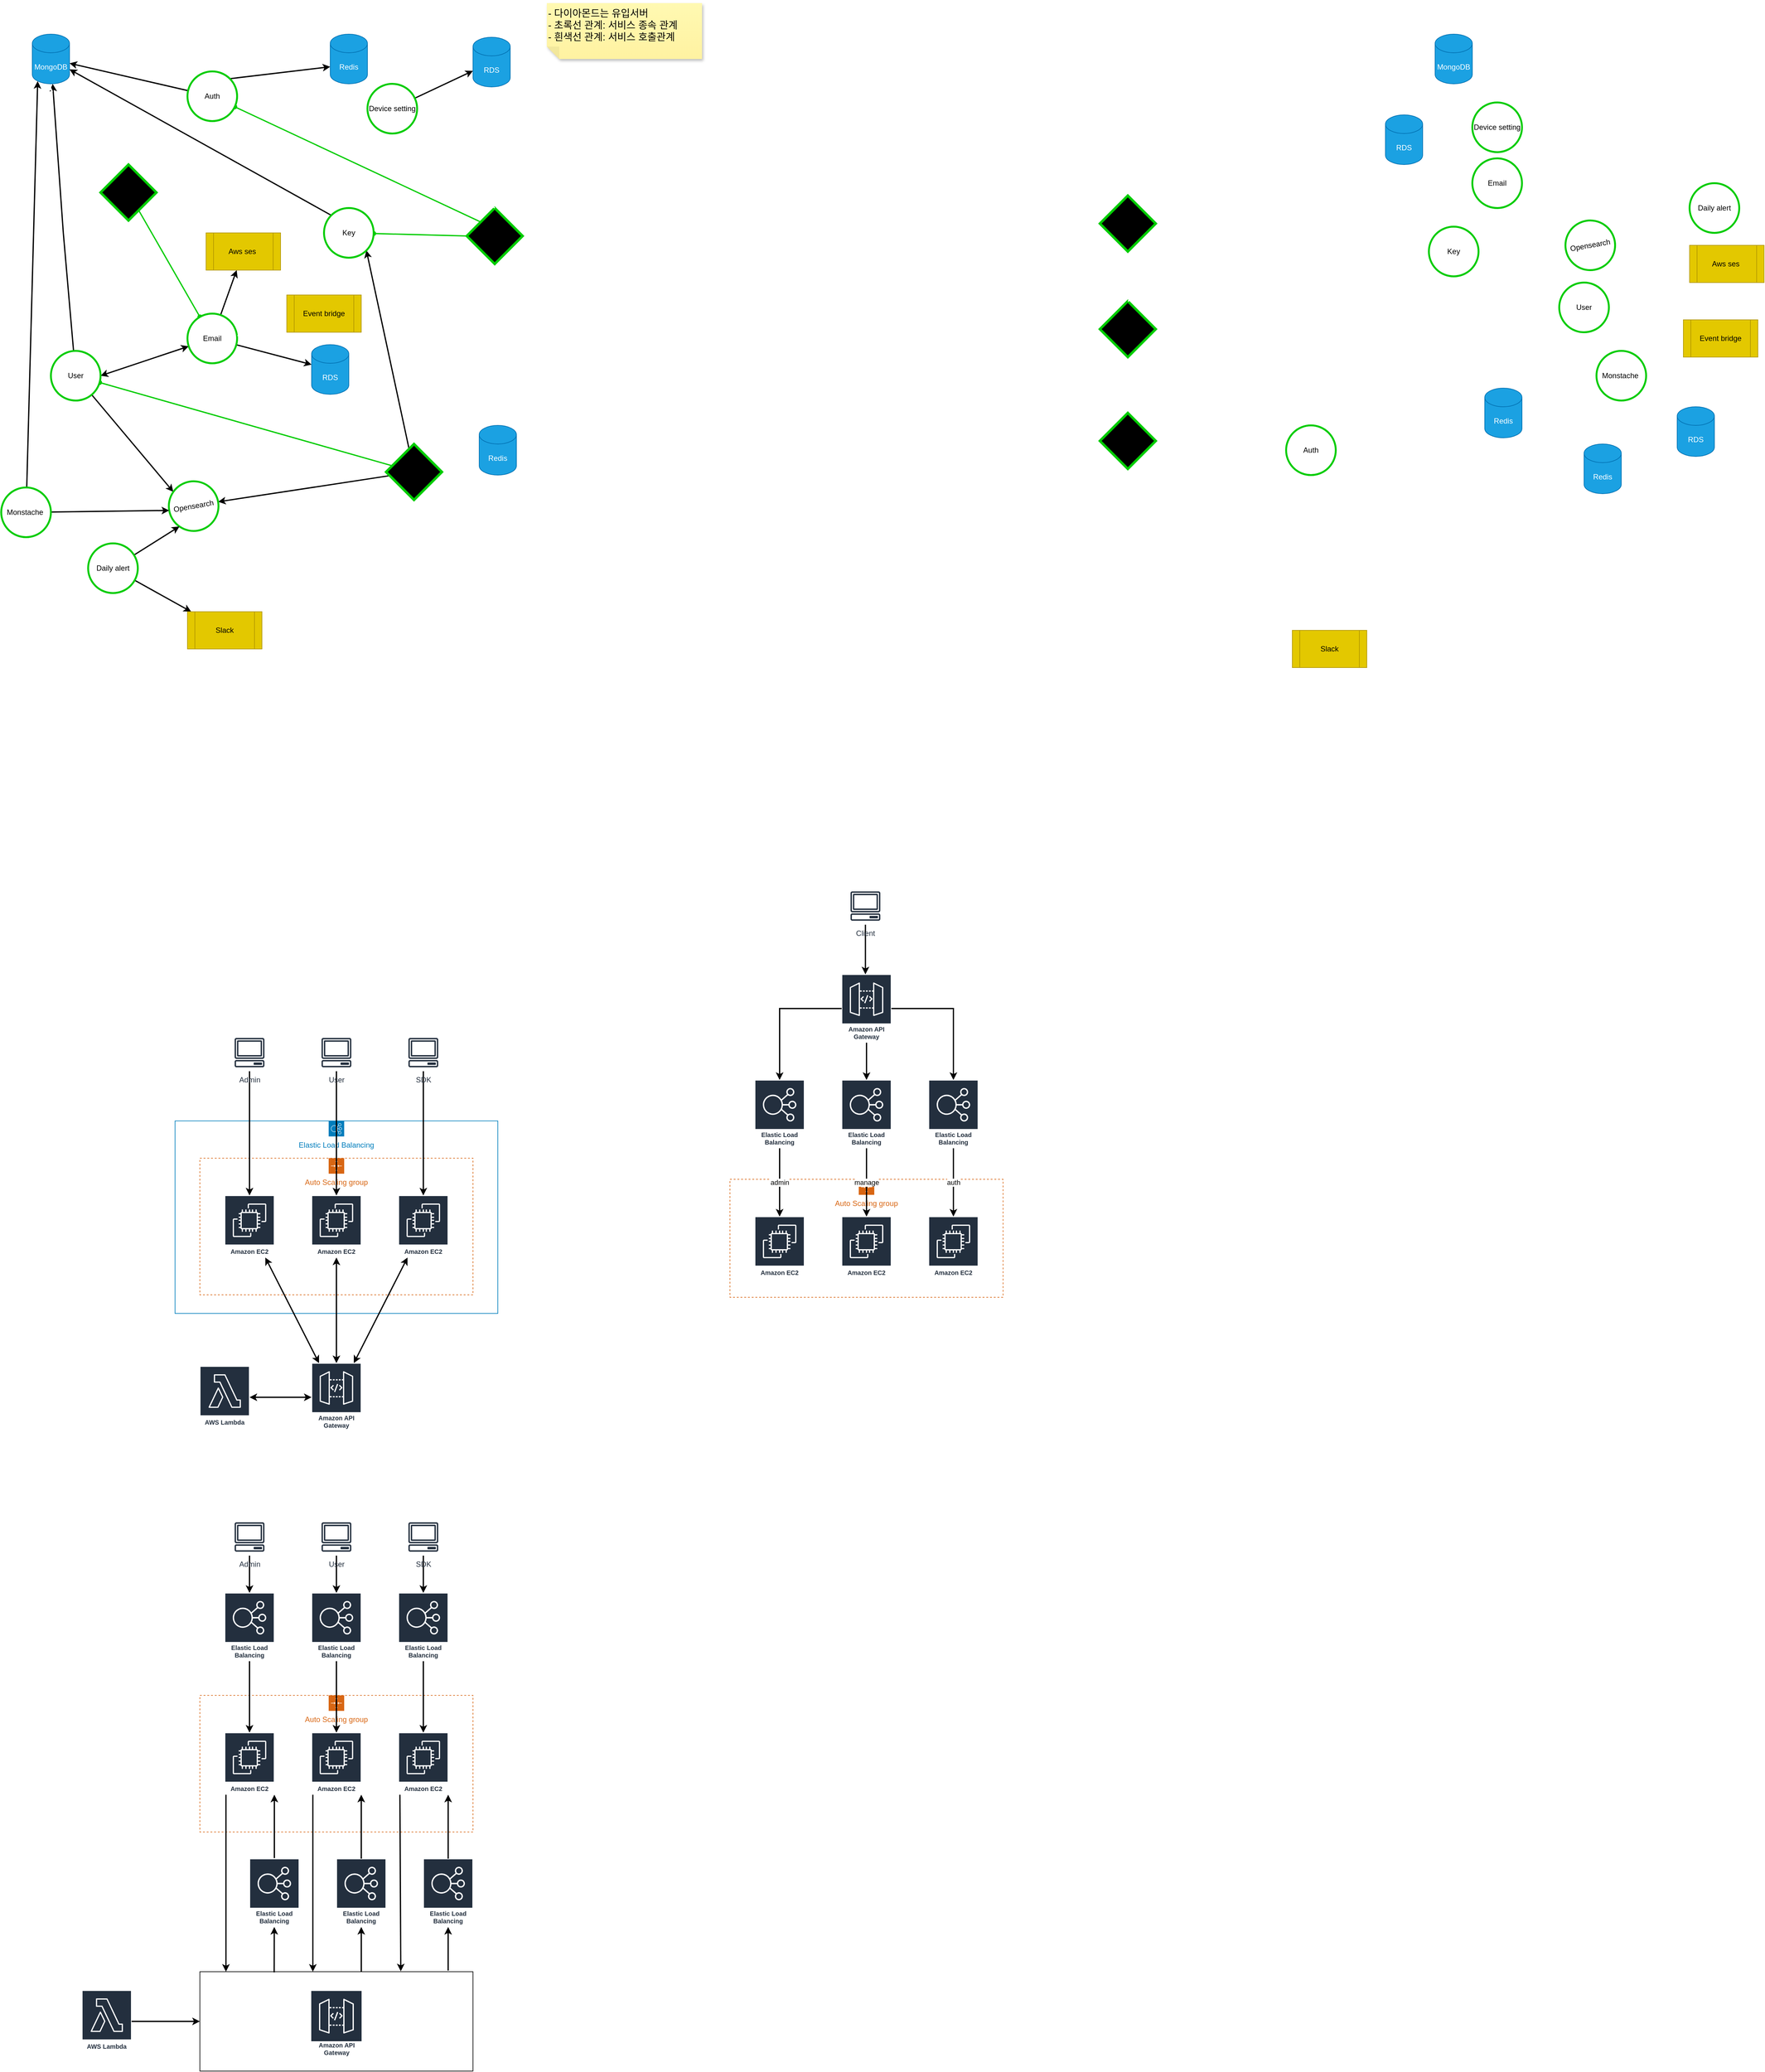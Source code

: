 <mxfile version="16.5.3" type="github">
  <diagram id="fEmHT7kOdsoCuKjdsANc" name="Page-1">
    <mxGraphModel dx="1528" dy="969" grid="1" gridSize="10" guides="1" tooltips="1" connect="1" arrows="1" fold="1" page="1" pageScale="1" pageWidth="1654" pageHeight="1169" math="0" shadow="0">
      <root>
        <mxCell id="0" />
        <mxCell id="1" parent="0" />
        <mxCell id="HrXDNsSSmPqCC7vMRJJ6-109" value="" style="rounded=0;whiteSpace=wrap;html=1;fillColor=none;" parent="1" vertex="1">
          <mxGeometry x="360" y="3170" width="440" height="160" as="geometry" />
        </mxCell>
        <mxCell id="HrXDNsSSmPqCC7vMRJJ6-56" value="Elastic Load Balancing" style="sketch=0;outlineConnect=0;gradientColor=none;html=1;whiteSpace=wrap;fontSize=12;fontStyle=0;shape=mxgraph.aws4.groupCenter;grIcon=mxgraph.aws4.group_elastic_load_balancing;grStroke=1;strokeColor=#007DBC;fillColor=none;verticalAlign=top;align=center;fontColor=#007DBC;dashed=0;spacingTop=25;" parent="1" vertex="1">
          <mxGeometry x="320" y="1800" width="520" height="310" as="geometry" />
        </mxCell>
        <mxCell id="HrXDNsSSmPqCC7vMRJJ6-16" value="Auto Scaling group" style="points=[[0,0],[0.25,0],[0.5,0],[0.75,0],[1,0],[1,0.25],[1,0.5],[1,0.75],[1,1],[0.75,1],[0.5,1],[0.25,1],[0,1],[0,0.75],[0,0.5],[0,0.25]];outlineConnect=0;gradientColor=none;html=1;whiteSpace=wrap;fontSize=12;fontStyle=0;container=1;pointerEvents=0;collapsible=0;recursiveResize=0;shape=mxgraph.aws4.groupCenter;grIcon=mxgraph.aws4.group_auto_scaling_group;grStroke=1;strokeColor=#D86613;fillColor=none;verticalAlign=top;align=center;fontColor=#D86613;dashed=1;spacingTop=25;" parent="1" vertex="1">
          <mxGeometry x="360" y="1860" width="440" height="220" as="geometry" />
        </mxCell>
        <mxCell id="HrXDNsSSmPqCC7vMRJJ6-15" value="Amazon EC2" style="sketch=0;outlineConnect=0;fontColor=#232F3E;gradientColor=none;strokeColor=#ffffff;fillColor=#232F3E;dashed=0;verticalLabelPosition=middle;verticalAlign=bottom;align=center;html=1;whiteSpace=wrap;fontSize=10;fontStyle=1;spacing=3;shape=mxgraph.aws4.productIcon;prIcon=mxgraph.aws4.ec2;" parent="HrXDNsSSmPqCC7vMRJJ6-16" vertex="1">
          <mxGeometry x="40" y="60" width="80" height="100" as="geometry" />
        </mxCell>
        <mxCell id="HrXDNsSSmPqCC7vMRJJ6-18" value="Amazon EC2" style="sketch=0;outlineConnect=0;fontColor=#232F3E;gradientColor=none;strokeColor=#ffffff;fillColor=#232F3E;dashed=0;verticalLabelPosition=middle;verticalAlign=bottom;align=center;html=1;whiteSpace=wrap;fontSize=10;fontStyle=1;spacing=3;shape=mxgraph.aws4.productIcon;prIcon=mxgraph.aws4.ec2;" parent="HrXDNsSSmPqCC7vMRJJ6-16" vertex="1">
          <mxGeometry x="180" y="60" width="80" height="100" as="geometry" />
        </mxCell>
        <mxCell id="HrXDNsSSmPqCC7vMRJJ6-19" value="Amazon EC2" style="sketch=0;outlineConnect=0;fontColor=#232F3E;gradientColor=none;strokeColor=#ffffff;fillColor=#232F3E;dashed=0;verticalLabelPosition=middle;verticalAlign=bottom;align=center;html=1;whiteSpace=wrap;fontSize=10;fontStyle=1;spacing=3;shape=mxgraph.aws4.productIcon;prIcon=mxgraph.aws4.ec2;" parent="HrXDNsSSmPqCC7vMRJJ6-16" vertex="1">
          <mxGeometry x="320" y="60" width="80" height="100" as="geometry" />
        </mxCell>
        <mxCell id="My-nLLBE2OA9j9z7y-mx-7" value="" style="rounded=0;orthogonalLoop=1;jettySize=auto;html=1;strokeWidth=2;fillColor=#e51400;strokeColor=#00CC00;endArrow=oval;endFill=1;" parent="1" source="My-nLLBE2OA9j9z7y-mx-1" target="My-nLLBE2OA9j9z7y-mx-4" edge="1">
          <mxGeometry relative="1" as="geometry" />
        </mxCell>
        <mxCell id="My-nLLBE2OA9j9z7y-mx-24" style="rounded=0;orthogonalLoop=1;jettySize=auto;html=1;entryX=0.5;entryY=1;entryDx=0;entryDy=0;strokeWidth=2;strokeColor=#FFFFFF;endArrow=classic;endFill=1;" parent="1" source="My-nLLBE2OA9j9z7y-mx-1" target="My-nLLBE2OA9j9z7y-mx-10" edge="1">
          <mxGeometry relative="1" as="geometry" />
        </mxCell>
        <mxCell id="BwwPgPFtUyIt0dPUlxsC-3" style="edgeStyle=none;orthogonalLoop=1;jettySize=auto;html=1;entryX=1;entryY=0;entryDx=0;entryDy=0;startArrow=none;startFill=0;elbow=vertical;strokeWidth=2;endArrow=classic;endFill=1;strokeColor=#FFFFFF;" parent="1" source="My-nLLBE2OA9j9z7y-mx-1" target="My-nLLBE2OA9j9z7y-mx-8" edge="1">
          <mxGeometry relative="1" as="geometry" />
        </mxCell>
        <mxCell id="My-nLLBE2OA9j9z7y-mx-1" value="Admin" style="rhombus;whiteSpace=wrap;html=1;strokeColor=#00CC00;strokeWidth=4;gradientColor=none;fillColor=#000000;aspect=fixed;" parent="1" vertex="1">
          <mxGeometry x="200" y="260" width="90" height="90" as="geometry" />
        </mxCell>
        <mxCell id="My-nLLBE2OA9j9z7y-mx-9" value="" style="rounded=0;orthogonalLoop=1;jettySize=auto;html=1;strokeWidth=2;strokeColor=#00CC00;endArrow=oval;endFill=1;" parent="1" source="My-nLLBE2OA9j9z7y-mx-2" target="My-nLLBE2OA9j9z7y-mx-8" edge="1">
          <mxGeometry relative="1" as="geometry" />
        </mxCell>
        <mxCell id="My-nLLBE2OA9j9z7y-mx-26" style="edgeStyle=none;orthogonalLoop=1;jettySize=auto;html=1;entryX=1;entryY=0;entryDx=0;entryDy=0;startArrow=none;startFill=0;elbow=vertical;strokeWidth=2;" parent="1" source="My-nLLBE2OA9j9z7y-mx-2" target="My-nLLBE2OA9j9z7y-mx-10" edge="1">
          <mxGeometry relative="1" as="geometry" />
        </mxCell>
        <mxCell id="My-nLLBE2OA9j9z7y-mx-27" style="edgeStyle=none;orthogonalLoop=1;jettySize=auto;html=1;entryX=1;entryY=0.5;entryDx=0;entryDy=0;startArrow=none;startFill=0;elbow=vertical;strokeWidth=2;" parent="1" source="My-nLLBE2OA9j9z7y-mx-2" target="My-nLLBE2OA9j9z7y-mx-20" edge="1">
          <mxGeometry relative="1" as="geometry" />
        </mxCell>
        <mxCell id="My-nLLBE2OA9j9z7y-mx-30" value="" style="edgeStyle=none;orthogonalLoop=1;jettySize=auto;html=1;startArrow=none;startFill=0;elbow=vertical;strokeColor=#FFFFFF;strokeWidth=2;" parent="1" source="My-nLLBE2OA9j9z7y-mx-2" target="My-nLLBE2OA9j9z7y-mx-29" edge="1">
          <mxGeometry relative="1" as="geometry" />
        </mxCell>
        <mxCell id="RpnBOwdHUaDScRDf1t51-14" style="edgeStyle=none;shape=connector;curved=1;rounded=0;orthogonalLoop=1;jettySize=auto;html=1;entryX=1;entryY=1;entryDx=0;entryDy=0;labelBackgroundColor=default;fontFamily=Helvetica;fontSize=11;fontColor=#000000;endArrow=classic;endFill=1;startSize=14;endSize=6;sourcePerimeterSpacing=8;targetPerimeterSpacing=8;strokeColor=#FFFFFF;strokeWidth=2;exitX=0;exitY=0;exitDx=0;exitDy=0;" parent="1" source="My-nLLBE2OA9j9z7y-mx-2" target="My-nLLBE2OA9j9z7y-mx-4" edge="1">
          <mxGeometry relative="1" as="geometry" />
        </mxCell>
        <mxCell id="My-nLLBE2OA9j9z7y-mx-2" value="Manage" style="rhombus;whiteSpace=wrap;html=1;strokeColor=#00CC00;strokeWidth=4;fillColor=#000000;aspect=fixed;" parent="1" vertex="1">
          <mxGeometry x="660" y="710" width="90" height="90" as="geometry" />
        </mxCell>
        <mxCell id="My-nLLBE2OA9j9z7y-mx-17" value="" style="rounded=0;orthogonalLoop=1;jettySize=auto;html=1;exitX=1;exitY=0.5;exitDx=0;exitDy=0;strokeWidth=2;fillColor=#e51400;strokeColor=#00CC00;endArrow=oval;endFill=1;" parent="1" source="My-nLLBE2OA9j9z7y-mx-3" target="My-nLLBE2OA9j9z7y-mx-10" edge="1">
          <mxGeometry relative="1" as="geometry" />
        </mxCell>
        <mxCell id="My-nLLBE2OA9j9z7y-mx-18" value="" style="rounded=0;orthogonalLoop=1;jettySize=auto;html=1;exitX=1;exitY=1;exitDx=0;exitDy=0;strokeWidth=2;fillColor=#e51400;strokeColor=#00CC00;endArrow=oval;endFill=1;" parent="1" source="My-nLLBE2OA9j9z7y-mx-3" target="My-nLLBE2OA9j9z7y-mx-11" edge="1">
          <mxGeometry relative="1" as="geometry" />
        </mxCell>
        <mxCell id="My-nLLBE2OA9j9z7y-mx-3" value="Auth" style="rhombus;whiteSpace=wrap;html=1;direction=west;rotation=0;strokeColor=#00CC00;strokeWidth=4;fillColor=#000000;" parent="1" vertex="1">
          <mxGeometry x="790" y="330" width="90" height="90" as="geometry" />
        </mxCell>
        <mxCell id="My-nLLBE2OA9j9z7y-mx-6" value="" style="rounded=0;orthogonalLoop=1;jettySize=auto;html=1;strokeWidth=2;" parent="1" source="My-nLLBE2OA9j9z7y-mx-4" target="My-nLLBE2OA9j9z7y-mx-5" edge="1">
          <mxGeometry relative="1" as="geometry" />
        </mxCell>
        <mxCell id="My-nLLBE2OA9j9z7y-mx-25" style="rounded=0;orthogonalLoop=1;jettySize=auto;html=1;entryX=1;entryY=0.5;entryDx=0;entryDy=0;startArrow=classic;startFill=1;strokeWidth=2;" parent="1" source="My-nLLBE2OA9j9z7y-mx-4" target="My-nLLBE2OA9j9z7y-mx-8" edge="1">
          <mxGeometry relative="1" as="geometry" />
        </mxCell>
        <mxCell id="My-nLLBE2OA9j9z7y-mx-39" value="" style="edgeStyle=none;orthogonalLoop=1;jettySize=auto;html=1;startArrow=none;startFill=0;elbow=vertical;strokeWidth=2;" parent="1" source="My-nLLBE2OA9j9z7y-mx-4" target="My-nLLBE2OA9j9z7y-mx-38" edge="1">
          <mxGeometry relative="1" as="geometry" />
        </mxCell>
        <mxCell id="My-nLLBE2OA9j9z7y-mx-4" value="Email" style="ellipse;whiteSpace=wrap;html=1;aspect=fixed;strokeColor=#00CC00;strokeWidth=3;" parent="1" vertex="1">
          <mxGeometry x="340" y="500" width="80" height="80" as="geometry" />
        </mxCell>
        <mxCell id="My-nLLBE2OA9j9z7y-mx-5" value="RDS" style="shape=cylinder3;whiteSpace=wrap;html=1;boundedLbl=1;backgroundOutline=1;size=15;fillColor=#1ba1e2;strokeColor=#006EAF;fontColor=#ffffff;" parent="1" vertex="1">
          <mxGeometry x="540" y="550" width="60" height="80" as="geometry" />
        </mxCell>
        <mxCell id="My-nLLBE2OA9j9z7y-mx-13" value="" style="rounded=0;orthogonalLoop=1;jettySize=auto;html=1;strokeWidth=2;" parent="1" source="My-nLLBE2OA9j9z7y-mx-8" target="My-nLLBE2OA9j9z7y-mx-12" edge="1">
          <mxGeometry relative="1" as="geometry">
            <Array as="points">
              <mxPoint x="140" y="370" />
            </Array>
          </mxGeometry>
        </mxCell>
        <mxCell id="BwwPgPFtUyIt0dPUlxsC-2" style="edgeStyle=none;orthogonalLoop=1;jettySize=auto;html=1;entryX=0;entryY=0;entryDx=0;entryDy=0;startArrow=none;startFill=0;elbow=vertical;strokeWidth=2;" parent="1" source="My-nLLBE2OA9j9z7y-mx-8" target="My-nLLBE2OA9j9z7y-mx-20" edge="1">
          <mxGeometry relative="1" as="geometry">
            <Array as="points" />
          </mxGeometry>
        </mxCell>
        <mxCell id="My-nLLBE2OA9j9z7y-mx-8" value="User" style="ellipse;whiteSpace=wrap;html=1;aspect=fixed;strokeColor=#00CC00;strokeWidth=3;" parent="1" vertex="1">
          <mxGeometry x="120" y="560" width="80" height="80" as="geometry" />
        </mxCell>
        <mxCell id="My-nLLBE2OA9j9z7y-mx-19" value="" style="rounded=0;orthogonalLoop=1;jettySize=auto;html=1;exitX=0;exitY=1;exitDx=0;exitDy=0;strokeWidth=2;" parent="1" source="My-nLLBE2OA9j9z7y-mx-10" target="My-nLLBE2OA9j9z7y-mx-12" edge="1">
          <mxGeometry relative="1" as="geometry" />
        </mxCell>
        <mxCell id="My-nLLBE2OA9j9z7y-mx-10" value="Key" style="ellipse;whiteSpace=wrap;html=1;aspect=fixed;direction=south;strokeColor=#00CC00;strokeWidth=3;" parent="1" vertex="1">
          <mxGeometry x="560" y="330" width="80" height="80" as="geometry" />
        </mxCell>
        <mxCell id="My-nLLBE2OA9j9z7y-mx-15" value="" style="rounded=0;orthogonalLoop=1;jettySize=auto;html=1;strokeWidth=2;" parent="1" source="My-nLLBE2OA9j9z7y-mx-11" target="My-nLLBE2OA9j9z7y-mx-12" edge="1">
          <mxGeometry relative="1" as="geometry" />
        </mxCell>
        <mxCell id="My-nLLBE2OA9j9z7y-mx-49" value="" style="edgeStyle=none;orthogonalLoop=1;jettySize=auto;html=1;startArrow=none;startFill=0;elbow=vertical;strokeWidth=2;exitX=0.5;exitY=1;exitDx=0;exitDy=0;fillColor=#cdeb8b;strokeColor=#FFFFFF;endArrow=classic;endFill=1;" parent="1" source="My-nLLBE2OA9j9z7y-mx-3" target="My-nLLBE2OA9j9z7y-mx-48" edge="1">
          <mxGeometry relative="1" as="geometry" />
        </mxCell>
        <mxCell id="RpnBOwdHUaDScRDf1t51-8" value="" style="edgeStyle=none;curved=1;rounded=0;orthogonalLoop=1;jettySize=auto;html=1;fontColor=#000000;endArrow=classic;startSize=14;endSize=6;sourcePerimeterSpacing=8;targetPerimeterSpacing=8;strokeWidth=2;entryX=0;entryY=0;entryDx=0;entryDy=52.5;entryPerimeter=0;endFill=1;exitX=1;exitY=0;exitDx=0;exitDy=0;" parent="1" source="My-nLLBE2OA9j9z7y-mx-11" target="My-nLLBE2OA9j9z7y-mx-28" edge="1">
          <mxGeometry relative="1" as="geometry">
            <mxPoint x="480" y="140" as="sourcePoint" />
          </mxGeometry>
        </mxCell>
        <mxCell id="My-nLLBE2OA9j9z7y-mx-11" value="Auth" style="ellipse;whiteSpace=wrap;html=1;aspect=fixed;strokeColor=#00CC00;strokeWidth=3;" parent="1" vertex="1">
          <mxGeometry x="340" y="110" width="80" height="80" as="geometry" />
        </mxCell>
        <mxCell id="My-nLLBE2OA9j9z7y-mx-42" value="" style="edgeStyle=none;orthogonalLoop=1;jettySize=auto;html=1;startArrow=none;startFill=0;elbow=vertical;strokeWidth=2;fillColor=#1ba1e2;strokeColor=#FFFFFF;" parent="1" source="My-nLLBE2OA9j9z7y-mx-41" target="My-nLLBE2OA9j9z7y-mx-12" edge="1">
          <mxGeometry relative="1" as="geometry" />
        </mxCell>
        <mxCell id="My-nLLBE2OA9j9z7y-mx-12" value="MongoDB" style="shape=cylinder3;whiteSpace=wrap;html=1;boundedLbl=1;backgroundOutline=1;size=15;fillColor=#1ba1e2;strokeColor=#006EAF;fontColor=#ffffff;" parent="1" vertex="1">
          <mxGeometry x="90" y="50" width="60" height="80" as="geometry" />
        </mxCell>
        <mxCell id="My-nLLBE2OA9j9z7y-mx-20" value="Opensearch" style="ellipse;whiteSpace=wrap;html=1;aspect=fixed;rotation=-10;strokeColor=#00CC00;strokeWidth=3;" parent="1" vertex="1">
          <mxGeometry x="310" y="770" width="80" height="80" as="geometry" />
        </mxCell>
        <mxCell id="My-nLLBE2OA9j9z7y-mx-28" value="Redis" style="shape=cylinder3;whiteSpace=wrap;html=1;boundedLbl=1;backgroundOutline=1;size=15;direction=east;fillColor=#1ba1e2;strokeColor=#006EAF;fontColor=#ffffff;" parent="1" vertex="1">
          <mxGeometry x="570" y="50" width="60" height="80" as="geometry" />
        </mxCell>
        <mxCell id="My-nLLBE2OA9j9z7y-mx-29" value="Redis" style="shape=cylinder3;whiteSpace=wrap;html=1;boundedLbl=1;backgroundOutline=1;size=15;fillColor=#1ba1e2;strokeColor=#006EAF;fontColor=#ffffff;" parent="1" vertex="1">
          <mxGeometry x="810" y="680" width="60" height="80" as="geometry" />
        </mxCell>
        <mxCell id="My-nLLBE2OA9j9z7y-mx-38" value="Aws ses&amp;nbsp;" style="shape=process;whiteSpace=wrap;html=1;backgroundOutline=1;fillColor=#e3c800;fontColor=#000000;strokeColor=#B09500;" parent="1" vertex="1">
          <mxGeometry x="370" y="370" width="120" height="60" as="geometry" />
        </mxCell>
        <mxCell id="My-nLLBE2OA9j9z7y-mx-43" value="" style="edgeStyle=none;orthogonalLoop=1;jettySize=auto;html=1;startArrow=none;startFill=0;elbow=vertical;entryX=0;entryY=0.5;entryDx=0;entryDy=0;endSize=6;strokeWidth=2;fillColor=#1ba1e2;strokeColor=#FFFFFF;" parent="1" source="My-nLLBE2OA9j9z7y-mx-41" target="My-nLLBE2OA9j9z7y-mx-20" edge="1">
          <mxGeometry relative="1" as="geometry" />
        </mxCell>
        <mxCell id="HrXDNsSSmPqCC7vMRJJ6-1" style="rounded=0;orthogonalLoop=1;jettySize=auto;html=1;strokeWidth=2;entryX=0.145;entryY=1;entryDx=0;entryDy=-4.35;entryPerimeter=0;strokeColor=default;" parent="1" source="My-nLLBE2OA9j9z7y-mx-41" target="My-nLLBE2OA9j9z7y-mx-12" edge="1">
          <mxGeometry relative="1" as="geometry">
            <mxPoint x="60" y="290" as="targetPoint" />
          </mxGeometry>
        </mxCell>
        <mxCell id="HrXDNsSSmPqCC7vMRJJ6-2" value="" style="edgeStyle=none;rounded=0;orthogonalLoop=1;jettySize=auto;html=1;strokeColor=default;strokeWidth=2;entryX=0;entryY=0.5;entryDx=0;entryDy=0;" parent="1" source="My-nLLBE2OA9j9z7y-mx-41" target="My-nLLBE2OA9j9z7y-mx-20" edge="1">
          <mxGeometry relative="1" as="geometry" />
        </mxCell>
        <mxCell id="My-nLLBE2OA9j9z7y-mx-41" value="Monstache&amp;nbsp;" style="ellipse;whiteSpace=wrap;html=1;aspect=fixed;strokeWidth=3;strokeColor=#00CC00;" parent="1" vertex="1">
          <mxGeometry x="40" y="780" width="80" height="80" as="geometry" />
        </mxCell>
        <mxCell id="My-nLLBE2OA9j9z7y-mx-45" style="edgeStyle=none;orthogonalLoop=1;jettySize=auto;html=1;entryX=0;entryY=1;entryDx=0;entryDy=0;startArrow=none;startFill=0;elbow=vertical;strokeWidth=2;" parent="1" source="My-nLLBE2OA9j9z7y-mx-44" target="My-nLLBE2OA9j9z7y-mx-20" edge="1">
          <mxGeometry relative="1" as="geometry" />
        </mxCell>
        <mxCell id="My-nLLBE2OA9j9z7y-mx-47" value="" style="edgeStyle=none;orthogonalLoop=1;jettySize=auto;html=1;startArrow=none;startFill=0;elbow=vertical;strokeWidth=2;" parent="1" source="My-nLLBE2OA9j9z7y-mx-44" target="My-nLLBE2OA9j9z7y-mx-46" edge="1">
          <mxGeometry relative="1" as="geometry" />
        </mxCell>
        <mxCell id="My-nLLBE2OA9j9z7y-mx-44" value="Daily alert" style="ellipse;whiteSpace=wrap;html=1;aspect=fixed;strokeColor=#00CC00;strokeWidth=3;" parent="1" vertex="1">
          <mxGeometry x="180" y="870" width="80" height="80" as="geometry" />
        </mxCell>
        <mxCell id="My-nLLBE2OA9j9z7y-mx-46" value="Slack" style="shape=process;whiteSpace=wrap;html=1;backgroundOutline=1;fillColor=#e3c800;fontColor=#000000;strokeColor=#B09500;" parent="1" vertex="1">
          <mxGeometry x="340" y="980" width="120" height="60" as="geometry" />
        </mxCell>
        <mxCell id="My-nLLBE2OA9j9z7y-mx-51" value="" style="edgeStyle=none;orthogonalLoop=1;jettySize=auto;html=1;startArrow=none;startFill=0;elbow=vertical;strokeWidth=2;" parent="1" source="My-nLLBE2OA9j9z7y-mx-48" target="My-nLLBE2OA9j9z7y-mx-50" edge="1">
          <mxGeometry relative="1" as="geometry" />
        </mxCell>
        <mxCell id="My-nLLBE2OA9j9z7y-mx-48" value="Device setting" style="ellipse;whiteSpace=wrap;html=1;aspect=fixed;strokeColor=#00CC00;strokeWidth=3;" parent="1" vertex="1">
          <mxGeometry x="630" y="130" width="80" height="80" as="geometry" />
        </mxCell>
        <mxCell id="My-nLLBE2OA9j9z7y-mx-50" value="RDS" style="shape=cylinder3;whiteSpace=wrap;html=1;boundedLbl=1;backgroundOutline=1;size=15;fillColor=#1ba1e2;strokeColor=#006EAF;fontColor=#ffffff;" parent="1" vertex="1">
          <mxGeometry x="800" y="55" width="60" height="80" as="geometry" />
        </mxCell>
        <mxCell id="RpnBOwdHUaDScRDf1t51-12" value="" style="edgeStyle=none;curved=1;rounded=0;orthogonalLoop=1;jettySize=auto;html=1;fontColor=#000000;endArrow=classic;endFill=1;startSize=14;endSize=6;sourcePerimeterSpacing=8;targetPerimeterSpacing=8;strokeColor=#FFFFFF;strokeWidth=2;exitX=0;exitY=0.5;exitDx=0;exitDy=0;exitPerimeter=0;" parent="1" source="RpnBOwdHUaDScRDf1t51-10" edge="1">
          <mxGeometry relative="1" as="geometry">
            <mxPoint x="420" y="536" as="targetPoint" />
          </mxGeometry>
        </mxCell>
        <mxCell id="RpnBOwdHUaDScRDf1t51-10" value="Event bridge" style="shape=process;whiteSpace=wrap;html=1;backgroundOutline=1;fillColor=#e3c800;strokeColor=#B09500;fontColor=#000000;" parent="1" vertex="1">
          <mxGeometry x="500" y="470" width="120" height="60" as="geometry" />
        </mxCell>
        <mxCell id="RpnBOwdHUaDScRDf1t51-16" value="- 다이아몬드는 유입서버&lt;br&gt;- 초록선 관계: 서비스 종속 관계&lt;br&gt;- 흰색선 관계: 서비스 호출관계" style="shape=note;whiteSpace=wrap;html=1;backgroundOutline=1;fontColor=#000000;darkOpacity=0.05;fillColor=#FFF9B2;strokeColor=none;fillStyle=solid;direction=west;gradientDirection=north;gradientColor=#FFF2A1;shadow=1;size=20;pointerEvents=1;hachureGap=4;fontFamily=Helvetica;fontSize=16;align=left;verticalAlign=top;" parent="1" vertex="1">
          <mxGeometry x="919" width="250" height="90" as="geometry" />
        </mxCell>
        <mxCell id="HrXDNsSSmPqCC7vMRJJ6-46" value="" style="rounded=0;orthogonalLoop=1;jettySize=auto;html=1;strokeColor=#000000;strokeWidth=2;" parent="1" source="HrXDNsSSmPqCC7vMRJJ6-5" target="HrXDNsSSmPqCC7vMRJJ6-18" edge="1">
          <mxGeometry relative="1" as="geometry">
            <mxPoint x="580" y="1720" as="targetPoint" />
          </mxGeometry>
        </mxCell>
        <mxCell id="HrXDNsSSmPqCC7vMRJJ6-24" value="Auto Scaling group" style="points=[[0,0],[0.25,0],[0.5,0],[0.75,0],[1,0],[1,0.25],[1,0.5],[1,0.75],[1,1],[0.75,1],[0.5,1],[0.25,1],[0,1],[0,0.75],[0,0.5],[0,0.25]];outlineConnect=0;gradientColor=none;html=1;whiteSpace=wrap;fontSize=12;fontStyle=0;container=1;pointerEvents=0;collapsible=0;recursiveResize=0;shape=mxgraph.aws4.groupCenter;grIcon=mxgraph.aws4.group_auto_scaling_group;grStroke=1;strokeColor=#D86613;fillColor=none;verticalAlign=top;align=center;fontColor=#D86613;dashed=1;spacingTop=25;" parent="1" vertex="1">
          <mxGeometry x="1214" y="1894" width="440" height="190" as="geometry" />
        </mxCell>
        <mxCell id="HrXDNsSSmPqCC7vMRJJ6-25" value="Amazon EC2" style="sketch=0;outlineConnect=0;fontColor=#232F3E;gradientColor=none;strokeColor=#ffffff;fillColor=#232F3E;dashed=0;verticalLabelPosition=middle;verticalAlign=bottom;align=center;html=1;whiteSpace=wrap;fontSize=10;fontStyle=1;spacing=3;shape=mxgraph.aws4.productIcon;prIcon=mxgraph.aws4.ec2;" parent="HrXDNsSSmPqCC7vMRJJ6-24" vertex="1">
          <mxGeometry x="40" y="60" width="80" height="100" as="geometry" />
        </mxCell>
        <mxCell id="HrXDNsSSmPqCC7vMRJJ6-26" value="Amazon EC2" style="sketch=0;outlineConnect=0;fontColor=#232F3E;gradientColor=none;strokeColor=#ffffff;fillColor=#232F3E;dashed=0;verticalLabelPosition=middle;verticalAlign=bottom;align=center;html=1;whiteSpace=wrap;fontSize=10;fontStyle=1;spacing=3;shape=mxgraph.aws4.productIcon;prIcon=mxgraph.aws4.ec2;" parent="HrXDNsSSmPqCC7vMRJJ6-24" vertex="1">
          <mxGeometry x="180" y="60" width="80" height="100" as="geometry" />
        </mxCell>
        <mxCell id="HrXDNsSSmPqCC7vMRJJ6-27" value="Amazon EC2" style="sketch=0;outlineConnect=0;fontColor=#232F3E;gradientColor=none;strokeColor=#ffffff;fillColor=#232F3E;dashed=0;verticalLabelPosition=middle;verticalAlign=bottom;align=center;html=1;whiteSpace=wrap;fontSize=10;fontStyle=1;spacing=3;shape=mxgraph.aws4.productIcon;prIcon=mxgraph.aws4.ec2;" parent="HrXDNsSSmPqCC7vMRJJ6-24" vertex="1">
          <mxGeometry x="320" y="60" width="80" height="100" as="geometry" />
        </mxCell>
        <mxCell id="HrXDNsSSmPqCC7vMRJJ6-28" value="" style="edgeStyle=none;rounded=0;orthogonalLoop=1;jettySize=auto;html=1;strokeColor=#000000;strokeWidth=2;" parent="1" source="HrXDNsSSmPqCC7vMRJJ6-29" edge="1">
          <mxGeometry relative="1" as="geometry">
            <mxPoint x="1432.25" y="1564" as="targetPoint" />
          </mxGeometry>
        </mxCell>
        <mxCell id="HrXDNsSSmPqCC7vMRJJ6-29" value="Client" style="sketch=0;outlineConnect=0;fontColor=#232F3E;gradientColor=none;strokeColor=#232F3E;fillColor=#ffffff;dashed=0;verticalLabelPosition=bottom;verticalAlign=top;align=center;html=1;fontSize=12;fontStyle=0;aspect=fixed;shape=mxgraph.aws4.resourceIcon;resIcon=mxgraph.aws4.client;" parent="1" vertex="1">
          <mxGeometry x="1402.25" y="1424" width="60" height="60" as="geometry" />
        </mxCell>
        <mxCell id="HrXDNsSSmPqCC7vMRJJ6-30" value="" style="edgeStyle=none;rounded=0;orthogonalLoop=1;jettySize=auto;html=1;strokeColor=#000000;strokeWidth=2;" parent="1" source="HrXDNsSSmPqCC7vMRJJ6-33" target="HrXDNsSSmPqCC7vMRJJ6-39" edge="1">
          <mxGeometry relative="1" as="geometry" />
        </mxCell>
        <mxCell id="HrXDNsSSmPqCC7vMRJJ6-31" style="edgeStyle=orthogonalEdgeStyle;rounded=0;orthogonalLoop=1;jettySize=auto;html=1;strokeColor=#000000;strokeWidth=2;" parent="1" source="HrXDNsSSmPqCC7vMRJJ6-33" target="HrXDNsSSmPqCC7vMRJJ6-37" edge="1">
          <mxGeometry relative="1" as="geometry" />
        </mxCell>
        <mxCell id="HrXDNsSSmPqCC7vMRJJ6-32" style="edgeStyle=orthogonalEdgeStyle;rounded=0;orthogonalLoop=1;jettySize=auto;html=1;strokeColor=#000000;strokeWidth=2;" parent="1" source="HrXDNsSSmPqCC7vMRJJ6-33" target="HrXDNsSSmPqCC7vMRJJ6-35" edge="1">
          <mxGeometry relative="1" as="geometry">
            <Array as="points">
              <mxPoint x="1294" y="1619" />
            </Array>
          </mxGeometry>
        </mxCell>
        <mxCell id="HrXDNsSSmPqCC7vMRJJ6-33" value="Amazon API Gateway" style="sketch=0;outlineConnect=0;fontColor=#232F3E;gradientColor=none;strokeColor=#ffffff;fillColor=#232F3E;dashed=0;verticalLabelPosition=middle;verticalAlign=bottom;align=center;html=1;whiteSpace=wrap;fontSize=10;fontStyle=1;spacing=3;shape=mxgraph.aws4.productIcon;prIcon=mxgraph.aws4.api_gateway;" parent="1" vertex="1">
          <mxGeometry x="1394" y="1564" width="80" height="110" as="geometry" />
        </mxCell>
        <mxCell id="HrXDNsSSmPqCC7vMRJJ6-34" value="admin" style="edgeStyle=orthogonalEdgeStyle;rounded=0;orthogonalLoop=1;jettySize=auto;html=1;strokeColor=#000000;strokeWidth=2;" parent="1" source="HrXDNsSSmPqCC7vMRJJ6-35" target="HrXDNsSSmPqCC7vMRJJ6-25" edge="1">
          <mxGeometry relative="1" as="geometry" />
        </mxCell>
        <mxCell id="HrXDNsSSmPqCC7vMRJJ6-35" value="Elastic Load Balancing" style="sketch=0;outlineConnect=0;fontColor=#232F3E;gradientColor=none;strokeColor=#ffffff;fillColor=#232F3E;dashed=0;verticalLabelPosition=middle;verticalAlign=bottom;align=center;html=1;whiteSpace=wrap;fontSize=10;fontStyle=1;spacing=3;shape=mxgraph.aws4.productIcon;prIcon=mxgraph.aws4.elastic_load_balancing;" parent="1" vertex="1">
          <mxGeometry x="1254" y="1734" width="80" height="110" as="geometry" />
        </mxCell>
        <mxCell id="HrXDNsSSmPqCC7vMRJJ6-36" value="auth" style="edgeStyle=orthogonalEdgeStyle;rounded=0;orthogonalLoop=1;jettySize=auto;html=1;strokeColor=#000000;strokeWidth=2;" parent="1" source="HrXDNsSSmPqCC7vMRJJ6-37" target="HrXDNsSSmPqCC7vMRJJ6-27" edge="1">
          <mxGeometry relative="1" as="geometry" />
        </mxCell>
        <mxCell id="HrXDNsSSmPqCC7vMRJJ6-37" value="Elastic Load Balancing" style="sketch=0;outlineConnect=0;fontColor=#232F3E;gradientColor=none;strokeColor=#ffffff;fillColor=#232F3E;dashed=0;verticalLabelPosition=middle;verticalAlign=bottom;align=center;html=1;whiteSpace=wrap;fontSize=10;fontStyle=1;spacing=3;shape=mxgraph.aws4.productIcon;prIcon=mxgraph.aws4.elastic_load_balancing;" parent="1" vertex="1">
          <mxGeometry x="1534" y="1734" width="80" height="110" as="geometry" />
        </mxCell>
        <mxCell id="HrXDNsSSmPqCC7vMRJJ6-38" value="manage" style="edgeStyle=orthogonalEdgeStyle;rounded=0;orthogonalLoop=1;jettySize=auto;html=1;strokeColor=#000000;strokeWidth=2;" parent="1" source="HrXDNsSSmPqCC7vMRJJ6-39" target="HrXDNsSSmPqCC7vMRJJ6-26" edge="1">
          <mxGeometry relative="1" as="geometry" />
        </mxCell>
        <mxCell id="HrXDNsSSmPqCC7vMRJJ6-39" value="Elastic Load Balancing" style="sketch=0;outlineConnect=0;fontColor=#232F3E;gradientColor=none;strokeColor=#ffffff;fillColor=#232F3E;dashed=0;verticalLabelPosition=middle;verticalAlign=bottom;align=center;html=1;whiteSpace=wrap;fontSize=10;fontStyle=1;spacing=3;shape=mxgraph.aws4.productIcon;prIcon=mxgraph.aws4.elastic_load_balancing;" parent="1" vertex="1">
          <mxGeometry x="1394" y="1734" width="80" height="110" as="geometry" />
        </mxCell>
        <mxCell id="HrXDNsSSmPqCC7vMRJJ6-59" style="edgeStyle=none;rounded=0;orthogonalLoop=1;jettySize=auto;html=1;startArrow=none;startFill=0;strokeColor=#000000;strokeWidth=2;" parent="1" source="HrXDNsSSmPqCC7vMRJJ6-43" target="HrXDNsSSmPqCC7vMRJJ6-15" edge="1">
          <mxGeometry relative="1" as="geometry" />
        </mxCell>
        <mxCell id="HrXDNsSSmPqCC7vMRJJ6-58" style="rounded=0;orthogonalLoop=1;jettySize=auto;html=1;startArrow=none;startFill=0;strokeColor=#000000;strokeWidth=2;" parent="1" source="HrXDNsSSmPqCC7vMRJJ6-44" target="HrXDNsSSmPqCC7vMRJJ6-19" edge="1">
          <mxGeometry relative="1" as="geometry">
            <mxPoint x="720" y="1760" as="targetPoint" />
          </mxGeometry>
        </mxCell>
        <mxCell id="HrXDNsSSmPqCC7vMRJJ6-48" value="Amazon API Gateway" style="sketch=0;outlineConnect=0;fontColor=#232F3E;gradientColor=none;strokeColor=#ffffff;fillColor=#232F3E;dashed=0;verticalLabelPosition=middle;verticalAlign=bottom;align=center;html=1;whiteSpace=wrap;fontSize=10;fontStyle=1;spacing=3;shape=mxgraph.aws4.productIcon;prIcon=mxgraph.aws4.api_gateway;" parent="1" vertex="1">
          <mxGeometry x="540" y="2190" width="80" height="110" as="geometry" />
        </mxCell>
        <mxCell id="HrXDNsSSmPqCC7vMRJJ6-93" value="" style="edgeStyle=none;rounded=0;orthogonalLoop=1;jettySize=auto;html=1;startArrow=classic;startFill=1;strokeColor=#000000;strokeWidth=2;" parent="1" source="HrXDNsSSmPqCC7vMRJJ6-49" target="HrXDNsSSmPqCC7vMRJJ6-48" edge="1">
          <mxGeometry relative="1" as="geometry" />
        </mxCell>
        <mxCell id="HrXDNsSSmPqCC7vMRJJ6-49" value="AWS Lambda" style="sketch=0;outlineConnect=0;fontColor=#232F3E;gradientColor=none;strokeColor=#ffffff;fillColor=#232F3E;dashed=0;verticalLabelPosition=middle;verticalAlign=bottom;align=center;html=1;whiteSpace=wrap;fontSize=10;fontStyle=1;spacing=3;shape=mxgraph.aws4.productIcon;prIcon=mxgraph.aws4.lambda;" parent="1" vertex="1">
          <mxGeometry x="360" y="2195" width="80" height="100" as="geometry" />
        </mxCell>
        <mxCell id="HrXDNsSSmPqCC7vMRJJ6-60" style="edgeStyle=none;rounded=0;orthogonalLoop=1;jettySize=auto;html=1;startArrow=classic;startFill=1;strokeColor=#000000;strokeWidth=2;" parent="1" source="HrXDNsSSmPqCC7vMRJJ6-15" target="HrXDNsSSmPqCC7vMRJJ6-48" edge="1">
          <mxGeometry relative="1" as="geometry" />
        </mxCell>
        <mxCell id="HrXDNsSSmPqCC7vMRJJ6-61" style="edgeStyle=none;rounded=0;orthogonalLoop=1;jettySize=auto;html=1;startArrow=classic;startFill=1;strokeColor=#000000;strokeWidth=2;" parent="1" source="HrXDNsSSmPqCC7vMRJJ6-18" target="HrXDNsSSmPqCC7vMRJJ6-48" edge="1">
          <mxGeometry relative="1" as="geometry" />
        </mxCell>
        <mxCell id="HrXDNsSSmPqCC7vMRJJ6-62" style="edgeStyle=none;rounded=0;orthogonalLoop=1;jettySize=auto;html=1;startArrow=classic;startFill=1;strokeColor=#000000;strokeWidth=2;" parent="1" source="HrXDNsSSmPqCC7vMRJJ6-19" target="HrXDNsSSmPqCC7vMRJJ6-48" edge="1">
          <mxGeometry relative="1" as="geometry" />
        </mxCell>
        <mxCell id="HrXDNsSSmPqCC7vMRJJ6-64" value="Auto Scaling group" style="points=[[0,0],[0.25,0],[0.5,0],[0.75,0],[1,0],[1,0.25],[1,0.5],[1,0.75],[1,1],[0.75,1],[0.5,1],[0.25,1],[0,1],[0,0.75],[0,0.5],[0,0.25]];outlineConnect=0;gradientColor=none;html=1;whiteSpace=wrap;fontSize=12;fontStyle=0;container=1;pointerEvents=0;collapsible=0;recursiveResize=0;shape=mxgraph.aws4.groupCenter;grIcon=mxgraph.aws4.group_auto_scaling_group;grStroke=1;strokeColor=#D86613;fillColor=none;verticalAlign=top;align=center;fontColor=#D86613;dashed=1;spacingTop=25;" parent="1" vertex="1">
          <mxGeometry x="360" y="2725" width="440" height="220" as="geometry" />
        </mxCell>
        <mxCell id="HrXDNsSSmPqCC7vMRJJ6-65" value="Amazon EC2" style="sketch=0;outlineConnect=0;fontColor=#232F3E;gradientColor=none;strokeColor=#ffffff;fillColor=#232F3E;dashed=0;verticalLabelPosition=middle;verticalAlign=bottom;align=center;html=1;whiteSpace=wrap;fontSize=10;fontStyle=1;spacing=3;shape=mxgraph.aws4.productIcon;prIcon=mxgraph.aws4.ec2;" parent="HrXDNsSSmPqCC7vMRJJ6-64" vertex="1">
          <mxGeometry x="40" y="60" width="80" height="100" as="geometry" />
        </mxCell>
        <mxCell id="HrXDNsSSmPqCC7vMRJJ6-66" value="Amazon EC2" style="sketch=0;outlineConnect=0;fontColor=#232F3E;gradientColor=none;strokeColor=#ffffff;fillColor=#232F3E;dashed=0;verticalLabelPosition=middle;verticalAlign=bottom;align=center;html=1;whiteSpace=wrap;fontSize=10;fontStyle=1;spacing=3;shape=mxgraph.aws4.productIcon;prIcon=mxgraph.aws4.ec2;" parent="HrXDNsSSmPqCC7vMRJJ6-64" vertex="1">
          <mxGeometry x="180" y="60" width="80" height="100" as="geometry" />
        </mxCell>
        <mxCell id="HrXDNsSSmPqCC7vMRJJ6-67" value="Amazon EC2" style="sketch=0;outlineConnect=0;fontColor=#232F3E;gradientColor=none;strokeColor=#ffffff;fillColor=#232F3E;dashed=0;verticalLabelPosition=middle;verticalAlign=bottom;align=center;html=1;whiteSpace=wrap;fontSize=10;fontStyle=1;spacing=3;shape=mxgraph.aws4.productIcon;prIcon=mxgraph.aws4.ec2;" parent="HrXDNsSSmPqCC7vMRJJ6-64" vertex="1">
          <mxGeometry x="320" y="60" width="80" height="100" as="geometry" />
        </mxCell>
        <mxCell id="HrXDNsSSmPqCC7vMRJJ6-83" value="" style="edgeStyle=none;rounded=0;orthogonalLoop=1;jettySize=auto;html=1;startArrow=none;startFill=0;strokeColor=#000000;strokeWidth=2;" parent="1" source="HrXDNsSSmPqCC7vMRJJ6-69" target="HrXDNsSSmPqCC7vMRJJ6-79" edge="1">
          <mxGeometry relative="1" as="geometry" />
        </mxCell>
        <mxCell id="HrXDNsSSmPqCC7vMRJJ6-69" value="User" style="sketch=0;outlineConnect=0;fontColor=#232F3E;gradientColor=none;strokeColor=#232F3E;fillColor=#ffffff;dashed=0;verticalLabelPosition=bottom;verticalAlign=top;align=center;html=1;fontSize=12;fontStyle=0;aspect=fixed;shape=mxgraph.aws4.resourceIcon;resIcon=mxgraph.aws4.client;" parent="1" vertex="1">
          <mxGeometry x="550" y="2440" width="60" height="60" as="geometry" />
        </mxCell>
        <mxCell id="HrXDNsSSmPqCC7vMRJJ6-82" value="" style="edgeStyle=none;rounded=0;orthogonalLoop=1;jettySize=auto;html=1;startArrow=none;startFill=0;strokeColor=#000000;strokeWidth=2;" parent="1" source="HrXDNsSSmPqCC7vMRJJ6-71" target="HrXDNsSSmPqCC7vMRJJ6-81" edge="1">
          <mxGeometry relative="1" as="geometry" />
        </mxCell>
        <mxCell id="HrXDNsSSmPqCC7vMRJJ6-71" value="Admin" style="sketch=0;outlineConnect=0;fontColor=#232F3E;gradientColor=none;strokeColor=#232F3E;fillColor=#ffffff;dashed=0;verticalLabelPosition=bottom;verticalAlign=top;align=center;html=1;fontSize=12;fontStyle=0;aspect=fixed;shape=mxgraph.aws4.resourceIcon;resIcon=mxgraph.aws4.client;" parent="1" vertex="1">
          <mxGeometry x="410" y="2440" width="60" height="60" as="geometry" />
        </mxCell>
        <mxCell id="HrXDNsSSmPqCC7vMRJJ6-84" value="" style="edgeStyle=none;rounded=0;orthogonalLoop=1;jettySize=auto;html=1;startArrow=none;startFill=0;strokeColor=#000000;strokeWidth=2;" parent="1" source="HrXDNsSSmPqCC7vMRJJ6-73" target="HrXDNsSSmPqCC7vMRJJ6-80" edge="1">
          <mxGeometry relative="1" as="geometry" />
        </mxCell>
        <mxCell id="HrXDNsSSmPqCC7vMRJJ6-73" value="SDK" style="sketch=0;outlineConnect=0;fontColor=#232F3E;gradientColor=none;strokeColor=#232F3E;fillColor=#ffffff;dashed=0;verticalLabelPosition=bottom;verticalAlign=top;align=center;html=1;fontSize=12;fontStyle=0;aspect=fixed;shape=mxgraph.aws4.resourceIcon;resIcon=mxgraph.aws4.client;" parent="1" vertex="1">
          <mxGeometry x="690" y="2440" width="60" height="60" as="geometry" />
        </mxCell>
        <mxCell id="HrXDNsSSmPqCC7vMRJJ6-74" value="Amazon API Gateway" style="sketch=0;outlineConnect=0;fontColor=#232F3E;gradientColor=none;strokeColor=#ffffff;fillColor=#232F3E;dashed=0;verticalLabelPosition=middle;verticalAlign=bottom;align=center;html=1;whiteSpace=wrap;fontSize=10;fontStyle=1;spacing=3;shape=mxgraph.aws4.productIcon;prIcon=mxgraph.aws4.api_gateway;" parent="1" vertex="1">
          <mxGeometry x="538.5" y="3200" width="83" height="110" as="geometry" />
        </mxCell>
        <mxCell id="HrXDNsSSmPqCC7vMRJJ6-116" value="" style="edgeStyle=none;rounded=0;orthogonalLoop=1;jettySize=auto;html=1;strokeWidth=2;" parent="1" source="HrXDNsSSmPqCC7vMRJJ6-75" target="HrXDNsSSmPqCC7vMRJJ6-109" edge="1">
          <mxGeometry relative="1" as="geometry" />
        </mxCell>
        <mxCell id="HrXDNsSSmPqCC7vMRJJ6-75" value="AWS Lambda" style="sketch=0;outlineConnect=0;fontColor=#232F3E;gradientColor=none;strokeColor=#ffffff;fillColor=#232F3E;dashed=0;verticalLabelPosition=middle;verticalAlign=bottom;align=center;html=1;whiteSpace=wrap;fontSize=10;fontStyle=1;spacing=3;shape=mxgraph.aws4.productIcon;prIcon=mxgraph.aws4.lambda;" parent="1" vertex="1">
          <mxGeometry x="170" y="3200" width="80" height="100" as="geometry" />
        </mxCell>
        <mxCell id="HrXDNsSSmPqCC7vMRJJ6-86" value="" style="edgeStyle=none;rounded=0;orthogonalLoop=1;jettySize=auto;html=1;startArrow=none;startFill=0;strokeColor=#000000;strokeWidth=2;" parent="1" source="HrXDNsSSmPqCC7vMRJJ6-79" target="HrXDNsSSmPqCC7vMRJJ6-66" edge="1">
          <mxGeometry relative="1" as="geometry" />
        </mxCell>
        <mxCell id="HrXDNsSSmPqCC7vMRJJ6-79" value="Elastic Load Balancing" style="sketch=0;outlineConnect=0;fontColor=#232F3E;gradientColor=none;strokeColor=#ffffff;fillColor=#232F3E;dashed=0;verticalLabelPosition=middle;verticalAlign=bottom;align=center;html=1;whiteSpace=wrap;fontSize=10;fontStyle=1;spacing=3;shape=mxgraph.aws4.productIcon;prIcon=mxgraph.aws4.elastic_load_balancing;" parent="1" vertex="1">
          <mxGeometry x="540" y="2560" width="80" height="110" as="geometry" />
        </mxCell>
        <mxCell id="HrXDNsSSmPqCC7vMRJJ6-87" value="" style="edgeStyle=none;rounded=0;orthogonalLoop=1;jettySize=auto;html=1;startArrow=none;startFill=0;strokeColor=#000000;strokeWidth=2;" parent="1" source="HrXDNsSSmPqCC7vMRJJ6-80" target="HrXDNsSSmPqCC7vMRJJ6-67" edge="1">
          <mxGeometry relative="1" as="geometry" />
        </mxCell>
        <mxCell id="HrXDNsSSmPqCC7vMRJJ6-80" value="Elastic Load Balancing" style="sketch=0;outlineConnect=0;fontColor=#232F3E;gradientColor=none;strokeColor=#ffffff;fillColor=#232F3E;dashed=0;verticalLabelPosition=middle;verticalAlign=bottom;align=center;html=1;whiteSpace=wrap;fontSize=10;fontStyle=1;spacing=3;shape=mxgraph.aws4.productIcon;prIcon=mxgraph.aws4.elastic_load_balancing;" parent="1" vertex="1">
          <mxGeometry x="680" y="2560" width="80" height="110" as="geometry" />
        </mxCell>
        <mxCell id="HrXDNsSSmPqCC7vMRJJ6-85" value="" style="edgeStyle=none;rounded=0;orthogonalLoop=1;jettySize=auto;html=1;startArrow=none;startFill=0;strokeColor=#000000;strokeWidth=2;" parent="1" source="HrXDNsSSmPqCC7vMRJJ6-81" target="HrXDNsSSmPqCC7vMRJJ6-65" edge="1">
          <mxGeometry relative="1" as="geometry" />
        </mxCell>
        <mxCell id="HrXDNsSSmPqCC7vMRJJ6-81" value="Elastic Load Balancing" style="sketch=0;outlineConnect=0;fontColor=#232F3E;gradientColor=none;strokeColor=#ffffff;fillColor=#232F3E;dashed=0;verticalLabelPosition=middle;verticalAlign=bottom;align=center;html=1;whiteSpace=wrap;fontSize=10;fontStyle=1;spacing=3;shape=mxgraph.aws4.productIcon;prIcon=mxgraph.aws4.elastic_load_balancing;" parent="1" vertex="1">
          <mxGeometry x="400" y="2560" width="80" height="110" as="geometry" />
        </mxCell>
        <mxCell id="HrXDNsSSmPqCC7vMRJJ6-5" value="User" style="sketch=0;outlineConnect=0;fontColor=#232F3E;gradientColor=none;strokeColor=#232F3E;fillColor=#ffffff;dashed=0;verticalLabelPosition=bottom;verticalAlign=top;align=center;html=1;fontSize=12;fontStyle=0;aspect=fixed;shape=mxgraph.aws4.resourceIcon;resIcon=mxgraph.aws4.client;" parent="1" vertex="1">
          <mxGeometry x="550" y="1660" width="60" height="60" as="geometry" />
        </mxCell>
        <mxCell id="HrXDNsSSmPqCC7vMRJJ6-43" value="Admin" style="sketch=0;outlineConnect=0;fontColor=#232F3E;gradientColor=none;strokeColor=#232F3E;fillColor=#ffffff;dashed=0;verticalLabelPosition=bottom;verticalAlign=top;align=center;html=1;fontSize=12;fontStyle=0;aspect=fixed;shape=mxgraph.aws4.resourceIcon;resIcon=mxgraph.aws4.client;" parent="1" vertex="1">
          <mxGeometry x="410" y="1660" width="60" height="60" as="geometry" />
        </mxCell>
        <mxCell id="HrXDNsSSmPqCC7vMRJJ6-44" value="SDK" style="sketch=0;outlineConnect=0;fontColor=#232F3E;gradientColor=none;strokeColor=#232F3E;fillColor=#ffffff;dashed=0;verticalLabelPosition=bottom;verticalAlign=top;align=center;html=1;fontSize=12;fontStyle=0;aspect=fixed;shape=mxgraph.aws4.resourceIcon;resIcon=mxgraph.aws4.client;" parent="1" vertex="1">
          <mxGeometry x="690" y="1660" width="60" height="60" as="geometry" />
        </mxCell>
        <mxCell id="HrXDNsSSmPqCC7vMRJJ6-100" value="" style="edgeStyle=orthogonalEdgeStyle;rounded=0;orthogonalLoop=1;jettySize=auto;html=1;strokeWidth=2;" parent="1" source="HrXDNsSSmPqCC7vMRJJ6-96" target="HrXDNsSSmPqCC7vMRJJ6-66" edge="1">
          <mxGeometry relative="1" as="geometry">
            <Array as="points">
              <mxPoint x="620" y="2890" />
              <mxPoint x="620" y="2890" />
            </Array>
          </mxGeometry>
        </mxCell>
        <mxCell id="HrXDNsSSmPqCC7vMRJJ6-113" style="rounded=0;orthogonalLoop=1;jettySize=auto;html=1;strokeWidth=2;exitX=0.591;exitY=0;exitDx=0;exitDy=0;exitPerimeter=0;" parent="1" source="HrXDNsSSmPqCC7vMRJJ6-109" target="HrXDNsSSmPqCC7vMRJJ6-96" edge="1">
          <mxGeometry relative="1" as="geometry" />
        </mxCell>
        <mxCell id="HrXDNsSSmPqCC7vMRJJ6-96" value="Elastic Load Balancing" style="sketch=0;outlineConnect=0;fontColor=#232F3E;gradientColor=none;strokeColor=#ffffff;fillColor=#232F3E;dashed=0;verticalLabelPosition=middle;verticalAlign=bottom;align=center;html=1;whiteSpace=wrap;fontSize=10;fontStyle=1;spacing=3;shape=mxgraph.aws4.productIcon;prIcon=mxgraph.aws4.elastic_load_balancing;" parent="1" vertex="1">
          <mxGeometry x="580" y="2988" width="80" height="110" as="geometry" />
        </mxCell>
        <mxCell id="HrXDNsSSmPqCC7vMRJJ6-101" value="" style="edgeStyle=orthogonalEdgeStyle;rounded=0;orthogonalLoop=1;jettySize=auto;html=1;strokeWidth=2;" parent="1" source="HrXDNsSSmPqCC7vMRJJ6-97" target="HrXDNsSSmPqCC7vMRJJ6-67" edge="1">
          <mxGeometry relative="1" as="geometry">
            <Array as="points">
              <mxPoint x="760" y="2910" />
              <mxPoint x="760" y="2910" />
            </Array>
          </mxGeometry>
        </mxCell>
        <mxCell id="HrXDNsSSmPqCC7vMRJJ6-114" style="edgeStyle=none;rounded=0;orthogonalLoop=1;jettySize=auto;html=1;strokeWidth=2;exitX=0.909;exitY=-0.011;exitDx=0;exitDy=0;exitPerimeter=0;" parent="1" source="HrXDNsSSmPqCC7vMRJJ6-109" target="HrXDNsSSmPqCC7vMRJJ6-97" edge="1">
          <mxGeometry relative="1" as="geometry" />
        </mxCell>
        <mxCell id="HrXDNsSSmPqCC7vMRJJ6-97" value="Elastic Load Balancing" style="sketch=0;outlineConnect=0;fontColor=#232F3E;gradientColor=none;strokeColor=#ffffff;fillColor=#232F3E;dashed=0;verticalLabelPosition=middle;verticalAlign=bottom;align=center;html=1;whiteSpace=wrap;fontSize=10;fontStyle=1;spacing=3;shape=mxgraph.aws4.productIcon;prIcon=mxgraph.aws4.elastic_load_balancing;" parent="1" vertex="1">
          <mxGeometry x="720" y="2988" width="80" height="110" as="geometry" />
        </mxCell>
        <mxCell id="HrXDNsSSmPqCC7vMRJJ6-112" style="rounded=0;orthogonalLoop=1;jettySize=auto;html=1;strokeWidth=2;exitX=0.272;exitY=0.007;exitDx=0;exitDy=0;exitPerimeter=0;" parent="1" source="HrXDNsSSmPqCC7vMRJJ6-109" target="HrXDNsSSmPqCC7vMRJJ6-98" edge="1">
          <mxGeometry relative="1" as="geometry" />
        </mxCell>
        <mxCell id="HrXDNsSSmPqCC7vMRJJ6-98" value="Elastic Load Balancing" style="sketch=0;outlineConnect=0;fontColor=#232F3E;gradientColor=none;strokeColor=#ffffff;fillColor=#232F3E;dashed=0;verticalLabelPosition=middle;verticalAlign=bottom;align=center;html=1;whiteSpace=wrap;fontSize=10;fontStyle=1;spacing=3;shape=mxgraph.aws4.productIcon;prIcon=mxgraph.aws4.elastic_load_balancing;" parent="1" vertex="1">
          <mxGeometry x="440" y="2988" width="80" height="110" as="geometry" />
        </mxCell>
        <mxCell id="HrXDNsSSmPqCC7vMRJJ6-105" value="" style="edgeStyle=orthogonalEdgeStyle;rounded=0;orthogonalLoop=1;jettySize=auto;html=1;strokeWidth=2;" parent="1" target="HrXDNsSSmPqCC7vMRJJ6-65" edge="1">
          <mxGeometry relative="1" as="geometry">
            <mxPoint x="480" y="2987" as="sourcePoint" />
            <mxPoint x="440" y="2885" as="targetPoint" />
            <Array as="points">
              <mxPoint x="480" y="2987" />
            </Array>
          </mxGeometry>
        </mxCell>
        <mxCell id="HrXDNsSSmPqCC7vMRJJ6-106" style="edgeStyle=none;rounded=0;orthogonalLoop=1;jettySize=auto;html=1;strokeWidth=2;entryX=0.822;entryY=-0.004;entryDx=0;entryDy=0;entryPerimeter=0;" parent="1" edge="1">
          <mxGeometry relative="1" as="geometry">
            <mxPoint x="683.68" y="3169.36" as="targetPoint" />
            <mxPoint x="682.251" y="2885" as="sourcePoint" />
          </mxGeometry>
        </mxCell>
        <mxCell id="HrXDNsSSmPqCC7vMRJJ6-107" style="edgeStyle=none;rounded=0;orthogonalLoop=1;jettySize=auto;html=1;strokeWidth=2;entryX=0.5;entryY=0;entryDx=0;entryDy=0;" parent="1" edge="1">
          <mxGeometry relative="1" as="geometry">
            <mxPoint x="542" y="3170" as="targetPoint" />
            <mxPoint x="542" y="2885" as="sourcePoint" />
          </mxGeometry>
        </mxCell>
        <mxCell id="HrXDNsSSmPqCC7vMRJJ6-108" style="edgeStyle=none;rounded=0;orthogonalLoop=1;jettySize=auto;html=1;strokeWidth=2;" parent="1" edge="1">
          <mxGeometry relative="1" as="geometry">
            <mxPoint x="402" y="3170" as="targetPoint" />
            <mxPoint x="402" y="2885" as="sourcePoint" />
          </mxGeometry>
        </mxCell>
        <mxCell id="4pJTbf4yvgb8RF6MF492-2" style="rounded=0;orthogonalLoop=1;jettySize=auto;html=1;entryX=0.5;entryY=1;entryDx=0;entryDy=0;strokeWidth=2;strokeColor=#FFFFFF;endArrow=classic;endFill=1;" edge="1" parent="1" source="4pJTbf4yvgb8RF6MF492-4" target="4pJTbf4yvgb8RF6MF492-23">
          <mxGeometry relative="1" as="geometry" />
        </mxCell>
        <mxCell id="4pJTbf4yvgb8RF6MF492-3" style="edgeStyle=none;orthogonalLoop=1;jettySize=auto;html=1;entryX=1;entryY=0;entryDx=0;entryDy=0;startArrow=none;startFill=0;elbow=vertical;strokeWidth=2;endArrow=classic;endFill=1;strokeColor=#FFFFFF;" edge="1" parent="1" source="4pJTbf4yvgb8RF6MF492-4" target="4pJTbf4yvgb8RF6MF492-21">
          <mxGeometry relative="1" as="geometry" />
        </mxCell>
        <mxCell id="4pJTbf4yvgb8RF6MF492-4" value="Admin" style="rhombus;whiteSpace=wrap;html=1;strokeColor=#00CC00;strokeWidth=4;gradientColor=none;fillColor=#000000;aspect=fixed;" vertex="1" parent="1">
          <mxGeometry x="1810" y="310" width="90" height="90" as="geometry" />
        </mxCell>
        <mxCell id="4pJTbf4yvgb8RF6MF492-8" value="" style="edgeStyle=none;orthogonalLoop=1;jettySize=auto;html=1;startArrow=none;startFill=0;elbow=vertical;strokeColor=#FFFFFF;strokeWidth=2;" edge="1" parent="1" source="4pJTbf4yvgb8RF6MF492-10" target="4pJTbf4yvgb8RF6MF492-32">
          <mxGeometry relative="1" as="geometry" />
        </mxCell>
        <mxCell id="4pJTbf4yvgb8RF6MF492-9" style="edgeStyle=none;shape=connector;curved=1;rounded=0;orthogonalLoop=1;jettySize=auto;html=1;entryX=1;entryY=1;entryDx=0;entryDy=0;labelBackgroundColor=default;fontFamily=Helvetica;fontSize=11;fontColor=#000000;endArrow=classic;endFill=1;startSize=14;endSize=6;sourcePerimeterSpacing=8;targetPerimeterSpacing=8;strokeColor=#FFFFFF;strokeWidth=2;exitX=0;exitY=0;exitDx=0;exitDy=0;" edge="1" parent="1" source="4pJTbf4yvgb8RF6MF492-10" target="4pJTbf4yvgb8RF6MF492-17">
          <mxGeometry relative="1" as="geometry" />
        </mxCell>
        <mxCell id="4pJTbf4yvgb8RF6MF492-10" value="Manage" style="rhombus;whiteSpace=wrap;html=1;strokeColor=#00CC00;strokeWidth=4;fillColor=#000000;aspect=fixed;" vertex="1" parent="1">
          <mxGeometry x="1810" y="660" width="90" height="90" as="geometry" />
        </mxCell>
        <mxCell id="4pJTbf4yvgb8RF6MF492-13" value="Auth" style="rhombus;whiteSpace=wrap;html=1;direction=west;rotation=0;strokeColor=#00CC00;strokeWidth=4;fillColor=#000000;" vertex="1" parent="1">
          <mxGeometry x="1810" y="480" width="90" height="90" as="geometry" />
        </mxCell>
        <mxCell id="4pJTbf4yvgb8RF6MF492-17" value="Email" style="ellipse;whiteSpace=wrap;html=1;aspect=fixed;strokeColor=#00CC00;strokeWidth=3;" vertex="1" parent="1">
          <mxGeometry x="2410" y="250" width="80" height="80" as="geometry" />
        </mxCell>
        <mxCell id="4pJTbf4yvgb8RF6MF492-18" value="RDS" style="shape=cylinder3;whiteSpace=wrap;html=1;boundedLbl=1;backgroundOutline=1;size=15;fillColor=#1ba1e2;strokeColor=#006EAF;fontColor=#ffffff;" vertex="1" parent="1">
          <mxGeometry x="2740" y="650" width="60" height="80" as="geometry" />
        </mxCell>
        <mxCell id="4pJTbf4yvgb8RF6MF492-21" value="User" style="ellipse;whiteSpace=wrap;html=1;aspect=fixed;strokeColor=#00CC00;strokeWidth=3;" vertex="1" parent="1">
          <mxGeometry x="2550" y="450" width="80" height="80" as="geometry" />
        </mxCell>
        <mxCell id="4pJTbf4yvgb8RF6MF492-23" value="Key" style="ellipse;whiteSpace=wrap;html=1;aspect=fixed;direction=south;strokeColor=#00CC00;strokeWidth=3;" vertex="1" parent="1">
          <mxGeometry x="2340" y="360" width="80" height="80" as="geometry" />
        </mxCell>
        <mxCell id="4pJTbf4yvgb8RF6MF492-25" value="" style="edgeStyle=none;orthogonalLoop=1;jettySize=auto;html=1;startArrow=none;startFill=0;elbow=vertical;strokeWidth=2;exitX=0.5;exitY=1;exitDx=0;exitDy=0;fillColor=#cdeb8b;strokeColor=#FFFFFF;endArrow=classic;endFill=1;" edge="1" parent="1" source="4pJTbf4yvgb8RF6MF492-13" target="4pJTbf4yvgb8RF6MF492-43">
          <mxGeometry relative="1" as="geometry" />
        </mxCell>
        <mxCell id="4pJTbf4yvgb8RF6MF492-27" value="Auth" style="ellipse;whiteSpace=wrap;html=1;aspect=fixed;strokeColor=#00CC00;strokeWidth=3;" vertex="1" parent="1">
          <mxGeometry x="2110" y="680" width="80" height="80" as="geometry" />
        </mxCell>
        <mxCell id="4pJTbf4yvgb8RF6MF492-29" value="MongoDB" style="shape=cylinder3;whiteSpace=wrap;html=1;boundedLbl=1;backgroundOutline=1;size=15;fillColor=#1ba1e2;strokeColor=#006EAF;fontColor=#ffffff;" vertex="1" parent="1">
          <mxGeometry x="2350" y="50" width="60" height="80" as="geometry" />
        </mxCell>
        <mxCell id="4pJTbf4yvgb8RF6MF492-30" value="Opensearch" style="ellipse;whiteSpace=wrap;html=1;aspect=fixed;rotation=-10;strokeColor=#00CC00;strokeWidth=3;" vertex="1" parent="1">
          <mxGeometry x="2560" y="350" width="80" height="80" as="geometry" />
        </mxCell>
        <mxCell id="4pJTbf4yvgb8RF6MF492-31" value="Redis" style="shape=cylinder3;whiteSpace=wrap;html=1;boundedLbl=1;backgroundOutline=1;size=15;direction=east;fillColor=#1ba1e2;strokeColor=#006EAF;fontColor=#ffffff;" vertex="1" parent="1">
          <mxGeometry x="2430" y="620" width="60" height="80" as="geometry" />
        </mxCell>
        <mxCell id="4pJTbf4yvgb8RF6MF492-32" value="Redis" style="shape=cylinder3;whiteSpace=wrap;html=1;boundedLbl=1;backgroundOutline=1;size=15;fillColor=#1ba1e2;strokeColor=#006EAF;fontColor=#ffffff;" vertex="1" parent="1">
          <mxGeometry x="2590" y="710" width="60" height="80" as="geometry" />
        </mxCell>
        <mxCell id="4pJTbf4yvgb8RF6MF492-33" value="Aws ses&amp;nbsp;" style="shape=process;whiteSpace=wrap;html=1;backgroundOutline=1;fillColor=#e3c800;fontColor=#000000;strokeColor=#B09500;" vertex="1" parent="1">
          <mxGeometry x="2760" y="390" width="120" height="60" as="geometry" />
        </mxCell>
        <mxCell id="4pJTbf4yvgb8RF6MF492-37" value="Monstache&amp;nbsp;" style="ellipse;whiteSpace=wrap;html=1;aspect=fixed;strokeWidth=3;strokeColor=#00CC00;" vertex="1" parent="1">
          <mxGeometry x="2610" y="560" width="80" height="80" as="geometry" />
        </mxCell>
        <mxCell id="4pJTbf4yvgb8RF6MF492-40" value="Daily alert" style="ellipse;whiteSpace=wrap;html=1;aspect=fixed;strokeColor=#00CC00;strokeWidth=3;" vertex="1" parent="1">
          <mxGeometry x="2760" y="290" width="80" height="80" as="geometry" />
        </mxCell>
        <mxCell id="4pJTbf4yvgb8RF6MF492-41" value="Slack" style="shape=process;whiteSpace=wrap;html=1;backgroundOutline=1;fillColor=#e3c800;fontColor=#000000;strokeColor=#B09500;" vertex="1" parent="1">
          <mxGeometry x="2120" y="1010" width="120" height="60" as="geometry" />
        </mxCell>
        <mxCell id="4pJTbf4yvgb8RF6MF492-43" value="Device setting" style="ellipse;whiteSpace=wrap;html=1;aspect=fixed;strokeColor=#00CC00;strokeWidth=3;" vertex="1" parent="1">
          <mxGeometry x="2410" y="160" width="80" height="80" as="geometry" />
        </mxCell>
        <mxCell id="4pJTbf4yvgb8RF6MF492-44" value="RDS" style="shape=cylinder3;whiteSpace=wrap;html=1;boundedLbl=1;backgroundOutline=1;size=15;fillColor=#1ba1e2;strokeColor=#006EAF;fontColor=#ffffff;" vertex="1" parent="1">
          <mxGeometry x="2270" y="180" width="60" height="80" as="geometry" />
        </mxCell>
        <mxCell id="4pJTbf4yvgb8RF6MF492-45" value="" style="edgeStyle=none;curved=1;rounded=0;orthogonalLoop=1;jettySize=auto;html=1;fontColor=#000000;endArrow=classic;endFill=1;startSize=14;endSize=6;sourcePerimeterSpacing=8;targetPerimeterSpacing=8;strokeColor=#FFFFFF;strokeWidth=2;exitX=0;exitY=0.5;exitDx=0;exitDy=0;exitPerimeter=0;" edge="1" parent="1" source="4pJTbf4yvgb8RF6MF492-46">
          <mxGeometry relative="1" as="geometry">
            <mxPoint x="2200" y="566" as="targetPoint" />
          </mxGeometry>
        </mxCell>
        <mxCell id="4pJTbf4yvgb8RF6MF492-46" value="Event bridge" style="shape=process;whiteSpace=wrap;html=1;backgroundOutline=1;fillColor=#e3c800;strokeColor=#B09500;fontColor=#000000;" vertex="1" parent="1">
          <mxGeometry x="2750" y="510" width="120" height="60" as="geometry" />
        </mxCell>
      </root>
    </mxGraphModel>
  </diagram>
</mxfile>
